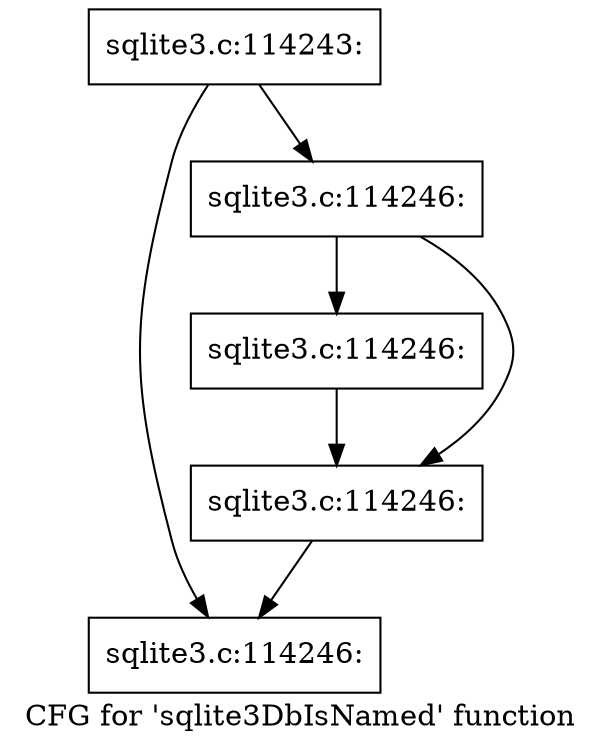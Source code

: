 digraph "CFG for 'sqlite3DbIsNamed' function" {
	label="CFG for 'sqlite3DbIsNamed' function";

	Node0x55c0f83b23e0 [shape=record,label="{sqlite3.c:114243:}"];
	Node0x55c0f83b23e0 -> Node0x55c0f83b7640;
	Node0x55c0f83b23e0 -> Node0x55c0f83b7690;
	Node0x55c0f83b7690 [shape=record,label="{sqlite3.c:114246:}"];
	Node0x55c0f83b7690 -> Node0x55c0f83b8010;
	Node0x55c0f83b7690 -> Node0x55c0f83b7fc0;
	Node0x55c0f83b8010 [shape=record,label="{sqlite3.c:114246:}"];
	Node0x55c0f83b8010 -> Node0x55c0f83b7fc0;
	Node0x55c0f83b7fc0 [shape=record,label="{sqlite3.c:114246:}"];
	Node0x55c0f83b7fc0 -> Node0x55c0f83b7640;
	Node0x55c0f83b7640 [shape=record,label="{sqlite3.c:114246:}"];
}
